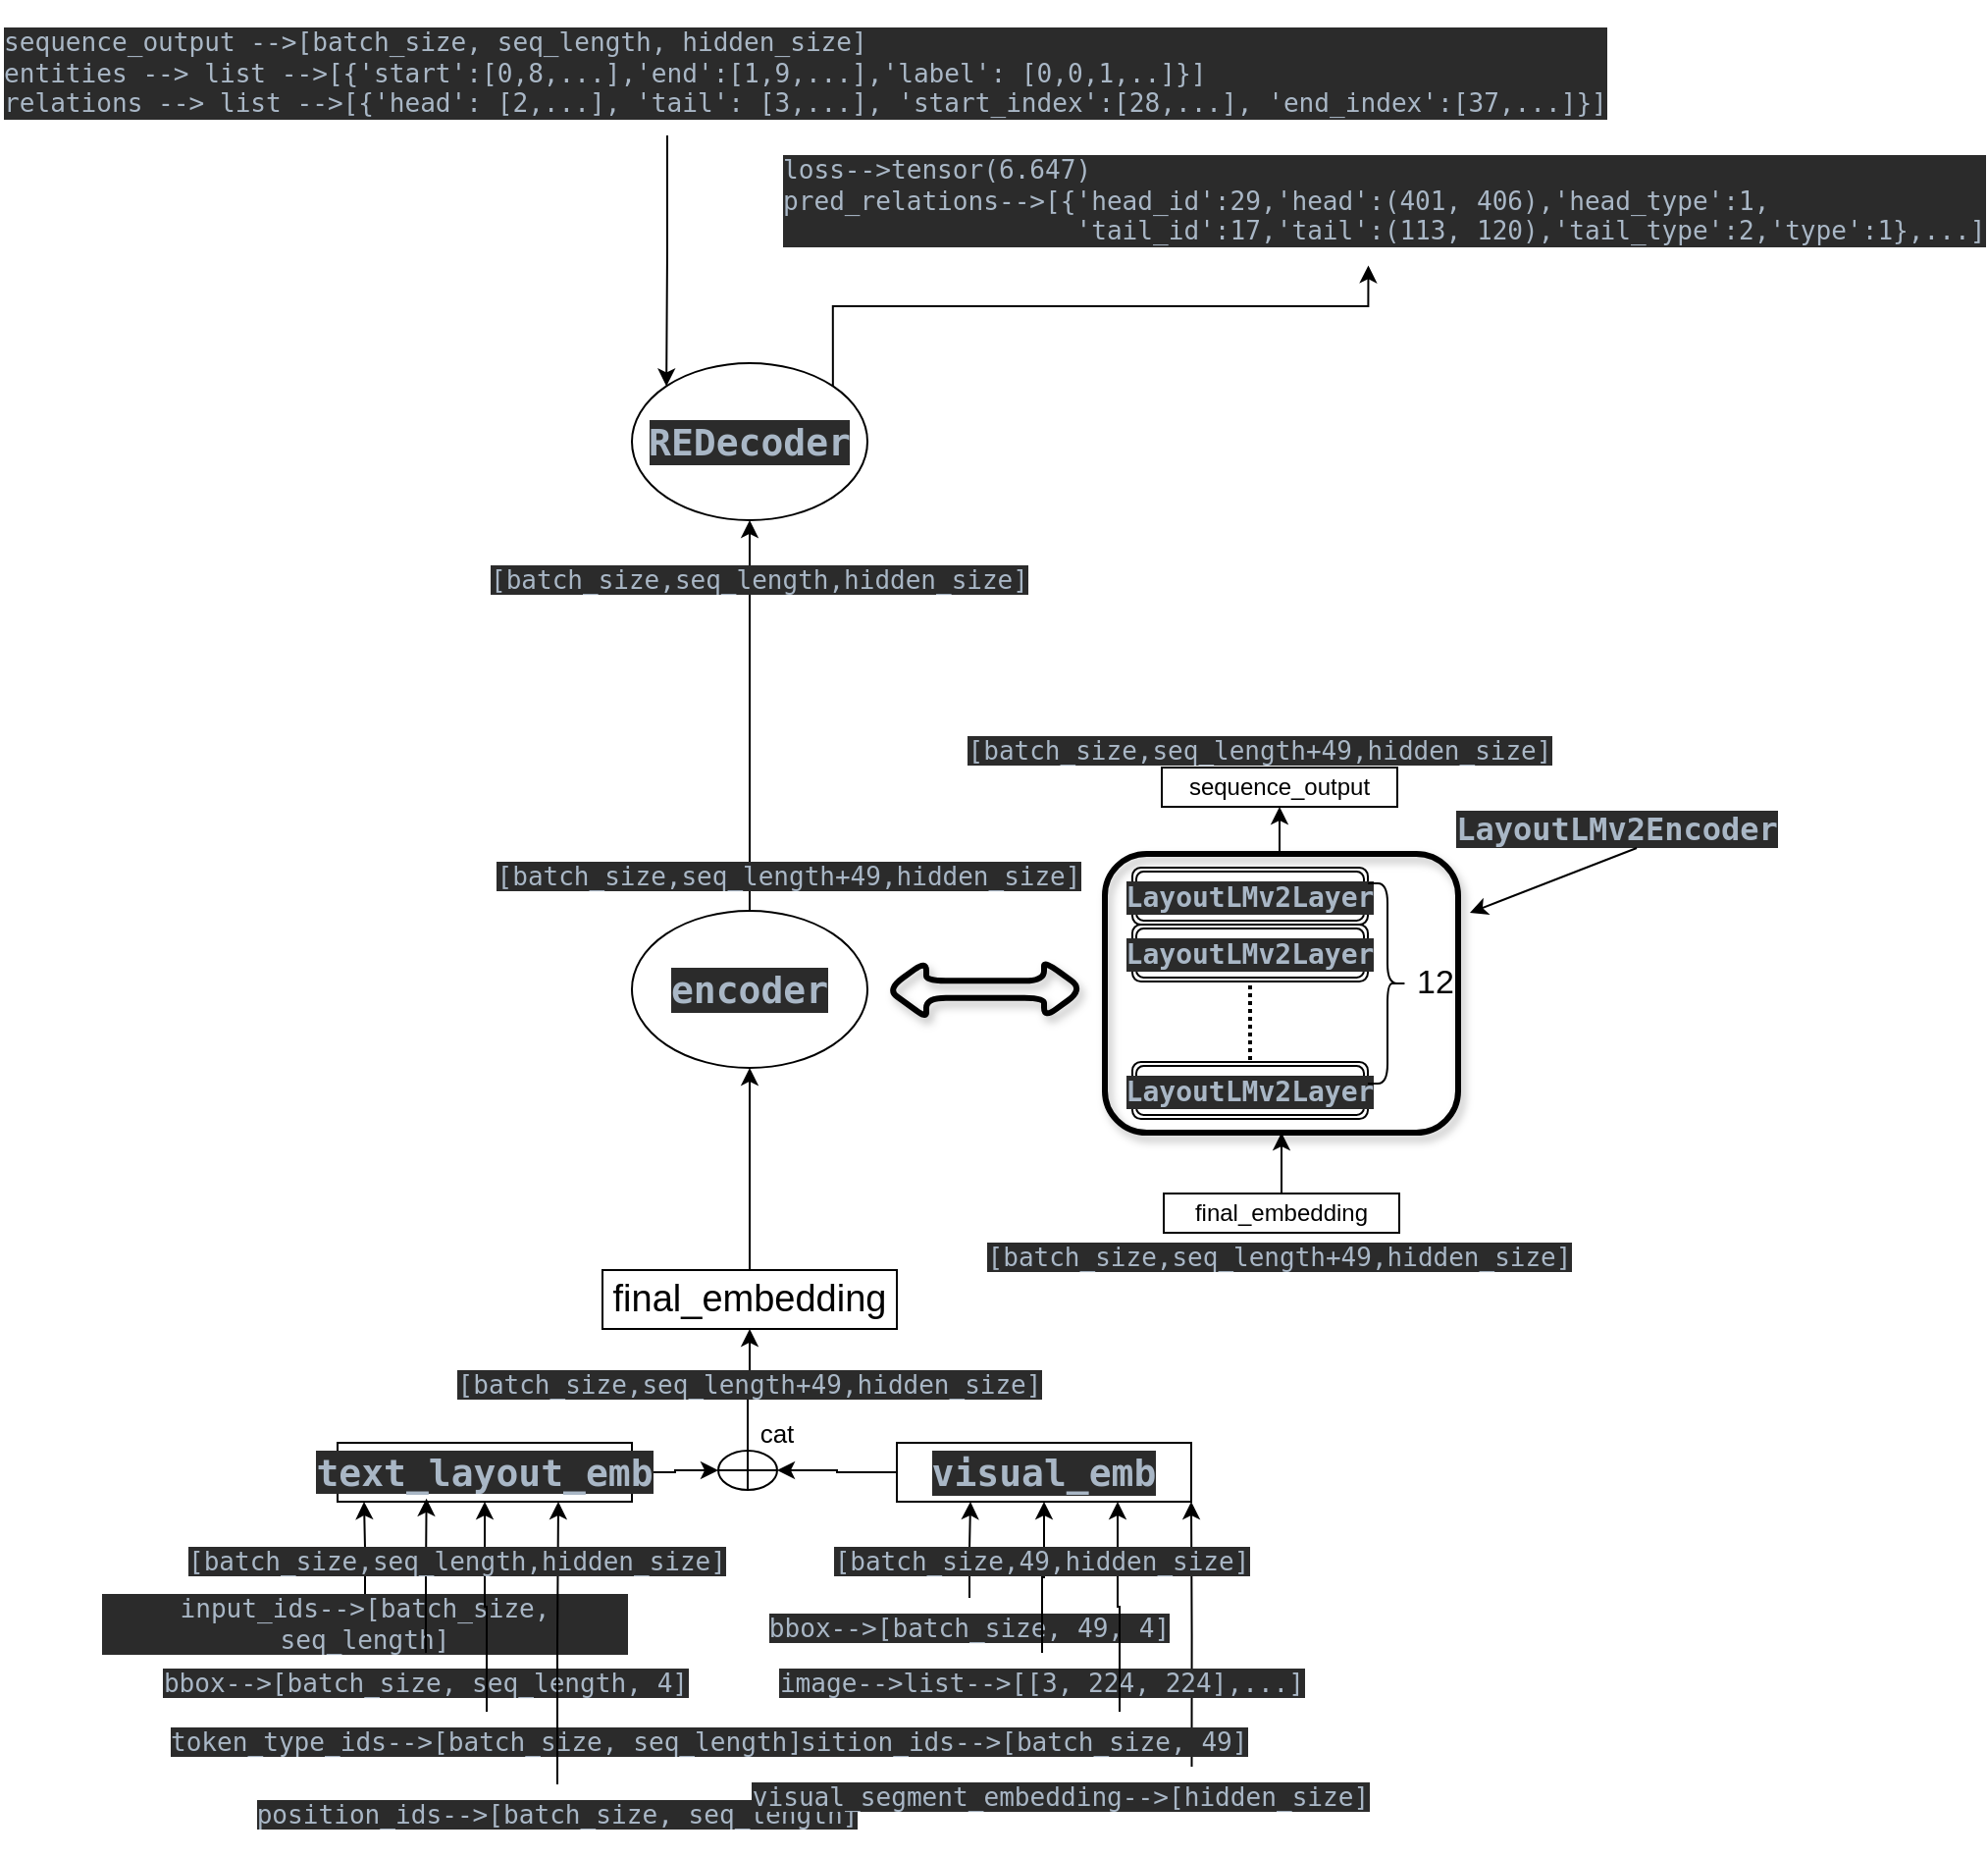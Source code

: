 <mxfile version="16.5.2" type="github">
  <diagram id="-aN5s4NuG4AfuPkyMjM2" name="第 1 页">
    <mxGraphModel dx="1117" dy="669" grid="1" gridSize="10" guides="1" tooltips="1" connect="1" arrows="1" fold="1" page="1" pageScale="1" pageWidth="827" pageHeight="1169" math="0" shadow="0">
      <root>
        <mxCell id="0" />
        <mxCell id="1" parent="0" />
        <mxCell id="e8mMAGKtb8gV0RsEyelg-53" style="edgeStyle=orthogonalEdgeStyle;rounded=0;orthogonalLoop=1;jettySize=auto;html=1;exitX=0.75;exitY=0;exitDx=0;exitDy=0;entryX=1;entryY=1;entryDx=0;entryDy=0;fontSize=13;" parent="1" source="e8mMAGKtb8gV0RsEyelg-52" target="e8mMAGKtb8gV0RsEyelg-27" edge="1">
          <mxGeometry relative="1" as="geometry" />
        </mxCell>
        <mxCell id="e8mMAGKtb8gV0RsEyelg-39" value="&lt;pre style=&quot;background-color: #2b2b2b ; color: #a9b7c6 ; font-family: &amp;#34;jetbrains mono&amp;#34; , monospace ; font-size: 9.8pt&quot;&gt;&lt;span style=&quot;font-family: &amp;#34;jetbrains mono&amp;#34; , monospace ; font-size: 9.8pt&quot;&gt;position_ids&lt;/span&gt;--&amp;gt;[&lt;span style=&quot;font-size: 9.8pt&quot;&gt;batch_size, 49]&lt;/span&gt;&lt;/pre&gt;" style="text;html=1;strokeColor=none;fillColor=none;align=center;verticalAlign=middle;whiteSpace=wrap;rounded=0;fontSize=19;flipV=1;flipH=0;" parent="1" vertex="1">
          <mxGeometry x="419" y="887" width="226" height="30" as="geometry" />
        </mxCell>
        <mxCell id="e8mMAGKtb8gV0RsEyelg-40" value="&lt;pre style=&quot;background-color: #2b2b2b ; color: #a9b7c6 ; font-family: &amp;#34;jetbrains mono&amp;#34; , monospace ; font-size: 9.8pt&quot;&gt;image--&amp;gt;list--&amp;gt;[[3, 224, 224],...]&lt;/pre&gt;" style="text;html=1;strokeColor=none;fillColor=none;align=center;verticalAlign=middle;whiteSpace=wrap;rounded=0;fontSize=19;flipV=1;flipH=0;" parent="1" vertex="1">
          <mxGeometry x="414" y="857" width="270" height="30" as="geometry" />
        </mxCell>
        <mxCell id="e8mMAGKtb8gV0RsEyelg-41" value="&lt;pre style=&quot;background-color: #2b2b2b ; color: #a9b7c6 ; font-family: &amp;#34;jetbrains mono&amp;#34; , monospace ; font-size: 9.8pt&quot;&gt;bbox--&amp;gt;[&lt;span style=&quot;font-size: 9.8pt ; white-space: normal&quot;&gt;batch_size, 49, 4]&lt;/span&gt;&lt;/pre&gt;" style="text;html=1;strokeColor=none;fillColor=none;align=center;verticalAlign=middle;whiteSpace=wrap;rounded=0;fontSize=19;flipV=1;flipH=0;" parent="1" vertex="1">
          <mxGeometry x="377" y="829" width="270" height="30" as="geometry" />
        </mxCell>
        <mxCell id="e8mMAGKtb8gV0RsEyelg-23" style="edgeStyle=orthogonalEdgeStyle;rounded=0;orthogonalLoop=1;jettySize=auto;html=1;exitX=1;exitY=0;exitDx=0;exitDy=0;entryX=0.583;entryY=1.164;entryDx=0;entryDy=0;entryPerimeter=0;fontSize=19;" parent="1" source="e8mMAGKtb8gV0RsEyelg-1" target="e8mMAGKtb8gV0RsEyelg-19" edge="1">
          <mxGeometry relative="1" as="geometry" />
        </mxCell>
        <mxCell id="e8mMAGKtb8gV0RsEyelg-1" value="&lt;pre style=&quot;background-color: rgb(43 , 43 , 43) ; color: rgb(169 , 183 , 198) ; font-family: &amp;#34;jetbrains mono&amp;#34; , monospace&quot;&gt;&lt;font style=&quot;font-size: 19px&quot;&gt;&lt;b&gt;REDecoder&lt;/b&gt;&lt;/font&gt;&lt;/pre&gt;" style="ellipse;whiteSpace=wrap;html=1;" parent="1" vertex="1">
          <mxGeometry x="340" y="200" width="120" height="80" as="geometry" />
        </mxCell>
        <mxCell id="e8mMAGKtb8gV0RsEyelg-18" style="edgeStyle=orthogonalEdgeStyle;rounded=0;orthogonalLoop=1;jettySize=auto;html=1;exitX=0.5;exitY=1;exitDx=0;exitDy=0;entryX=0;entryY=0;entryDx=0;entryDy=0;fontSize=19;" parent="1" source="e8mMAGKtb8gV0RsEyelg-13" target="e8mMAGKtb8gV0RsEyelg-1" edge="1">
          <mxGeometry relative="1" as="geometry" />
        </mxCell>
        <mxCell id="e8mMAGKtb8gV0RsEyelg-13" value="&lt;pre style=&quot;background-color: #2b2b2b ; color: #a9b7c6 ; font-family: &amp;#34;jetbrains mono&amp;#34; , monospace ; font-size: 9.8pt&quot;&gt;sequence_output --&amp;gt;[batch_size, seq_length, hidden_size]&lt;br&gt;entities --&amp;gt; list --&amp;gt;[{&#39;start&#39;:[0,8,...],&#39;end&#39;:[1,9,...],&#39;label&#39;: [0,0,1,..]}] &lt;br&gt;relations --&amp;gt; list --&amp;gt;[{&#39;head&#39;: [2,...], &#39;tail&#39;: [3,...], &#39;start_index&#39;:[28,...], &#39;end_index&#39;:[37,...]}]&lt;/pre&gt;" style="text;html=1;strokeColor=none;fillColor=none;align=left;verticalAlign=middle;whiteSpace=wrap;rounded=0;fontSize=19;horizontal=1;" parent="1" vertex="1">
          <mxGeometry x="18" y="20" width="680" height="64" as="geometry" />
        </mxCell>
        <mxCell id="e8mMAGKtb8gV0RsEyelg-19" value="&lt;pre style=&quot;background-color: #2b2b2b ; color: #a9b7c6 ; font-family: &amp;#34;jetbrains mono&amp;#34; , monospace ; font-size: 9.8pt&quot;&gt;&lt;pre style=&quot;font-family: &amp;#34;jetbrains mono&amp;#34; , monospace ; font-size: 9.8pt&quot;&gt;loss--&amp;gt;tensor(6.647)&lt;br&gt;pred_relations--&amp;gt;[{&#39;head_id&#39;:29,&#39;head&#39;:(401, 406),&#39;head_type&#39;:1,&lt;br&gt;                   &#39;tail_id&#39;:17,&#39;tail&#39;:(113, 120),&#39;tail_type&#39;:2,&#39;type&#39;:1},...]&lt;br&gt;&lt;/pre&gt;&lt;/pre&gt;" style="text;html=1;strokeColor=none;fillColor=none;align=left;verticalAlign=middle;whiteSpace=wrap;rounded=0;fontSize=19;horizontal=1;" parent="1" vertex="1">
          <mxGeometry x="415" y="92" width="515" height="50" as="geometry" />
        </mxCell>
        <mxCell id="e8mMAGKtb8gV0RsEyelg-74" style="edgeStyle=orthogonalEdgeStyle;rounded=0;orthogonalLoop=1;jettySize=auto;html=1;exitX=0.5;exitY=0;exitDx=0;exitDy=0;entryX=0.5;entryY=1;entryDx=0;entryDy=0;fontSize=17;" parent="1" source="e8mMAGKtb8gV0RsEyelg-24" target="e8mMAGKtb8gV0RsEyelg-1" edge="1">
          <mxGeometry relative="1" as="geometry" />
        </mxCell>
        <mxCell id="e8mMAGKtb8gV0RsEyelg-24" value="&lt;pre style=&quot;background-color: rgb(43 , 43 , 43) ; color: rgb(169 , 183 , 198) ; font-family: &amp;#34;jetbrains mono&amp;#34; , monospace&quot;&gt;&lt;b&gt;&lt;font style=&quot;font-size: 19px&quot;&gt;encoder&lt;/font&gt;&lt;/b&gt;&lt;/pre&gt;" style="ellipse;whiteSpace=wrap;html=1;fontSize=19;" parent="1" vertex="1">
          <mxGeometry x="340" y="479" width="120" height="80" as="geometry" />
        </mxCell>
        <mxCell id="e8mMAGKtb8gV0RsEyelg-60" style="edgeStyle=orthogonalEdgeStyle;rounded=0;orthogonalLoop=1;jettySize=auto;html=1;exitX=0.5;exitY=0;exitDx=0;exitDy=0;entryX=0.5;entryY=1;entryDx=0;entryDy=0;fontSize=13;" parent="1" source="e8mMAGKtb8gV0RsEyelg-25" target="e8mMAGKtb8gV0RsEyelg-24" edge="1">
          <mxGeometry relative="1" as="geometry" />
        </mxCell>
        <mxCell id="e8mMAGKtb8gV0RsEyelg-25" value="final_embedding" style="rounded=0;whiteSpace=wrap;html=1;fontSize=19;" parent="1" vertex="1">
          <mxGeometry x="325" y="662" width="150" height="30" as="geometry" />
        </mxCell>
        <mxCell id="e8mMAGKtb8gV0RsEyelg-56" style="edgeStyle=orthogonalEdgeStyle;rounded=0;orthogonalLoop=1;jettySize=auto;html=1;exitX=1;exitY=0.5;exitDx=0;exitDy=0;entryX=0;entryY=0.5;entryDx=0;entryDy=0;fontSize=13;" parent="1" source="e8mMAGKtb8gV0RsEyelg-26" target="e8mMAGKtb8gV0RsEyelg-54" edge="1">
          <mxGeometry relative="1" as="geometry" />
        </mxCell>
        <mxCell id="e8mMAGKtb8gV0RsEyelg-26" value="&lt;b&gt;&lt;span style=&quot;background-color: rgb(43 , 43 , 43) ; color: rgb(169 , 183 , 198) ; font-family: &amp;#34;jetbrains mono&amp;#34; , monospace&quot;&gt;&lt;font style=&quot;font-size: 19px&quot;&gt;text_layout_emb&lt;/font&gt;&lt;/span&gt;&lt;/b&gt;" style="rounded=0;whiteSpace=wrap;html=1;fontSize=19;" parent="1" vertex="1">
          <mxGeometry x="190" y="750" width="150" height="30" as="geometry" />
        </mxCell>
        <mxCell id="e8mMAGKtb8gV0RsEyelg-55" style="edgeStyle=orthogonalEdgeStyle;rounded=0;orthogonalLoop=1;jettySize=auto;html=1;exitX=0;exitY=0.5;exitDx=0;exitDy=0;entryX=1;entryY=0.5;entryDx=0;entryDy=0;fontSize=13;" parent="1" source="e8mMAGKtb8gV0RsEyelg-27" target="e8mMAGKtb8gV0RsEyelg-54" edge="1">
          <mxGeometry relative="1" as="geometry" />
        </mxCell>
        <mxCell id="e8mMAGKtb8gV0RsEyelg-27" value="&lt;pre style=&quot;background-color: rgb(43 , 43 , 43) ; color: rgb(169 , 183 , 198) ; font-family: &amp;#34;jetbrains mono&amp;#34; , monospace&quot;&gt;&lt;b&gt;visual_emb&lt;/b&gt;&lt;/pre&gt;" style="rounded=0;whiteSpace=wrap;html=1;fontSize=19;" parent="1" vertex="1">
          <mxGeometry x="475" y="750" width="150" height="30" as="geometry" />
        </mxCell>
        <mxCell id="e8mMAGKtb8gV0RsEyelg-32" style="edgeStyle=orthogonalEdgeStyle;rounded=0;orthogonalLoop=1;jettySize=auto;html=1;exitX=0.5;exitY=0;exitDx=0;exitDy=0;entryX=0.09;entryY=1;entryDx=0;entryDy=0;entryPerimeter=0;fontSize=19;" parent="1" source="e8mMAGKtb8gV0RsEyelg-28" target="e8mMAGKtb8gV0RsEyelg-26" edge="1">
          <mxGeometry relative="1" as="geometry" />
        </mxCell>
        <mxCell id="e8mMAGKtb8gV0RsEyelg-28" value="&lt;pre style=&quot;background-color: #2b2b2b ; color: #a9b7c6 ; font-family: &amp;#34;jetbrains mono&amp;#34; , monospace ; font-size: 9.8pt&quot;&gt;input_ids--&amp;gt;[&lt;span style=&quot;font-size: 9.8pt ; white-space: normal&quot;&gt;batch_size, seq_length]&lt;/span&gt;&lt;/pre&gt;" style="text;html=1;strokeColor=none;fillColor=none;align=center;verticalAlign=middle;whiteSpace=wrap;rounded=0;fontSize=19;flipV=1;flipH=0;" parent="1" vertex="1">
          <mxGeometry x="69" y="827" width="270" height="30" as="geometry" />
        </mxCell>
        <mxCell id="e8mMAGKtb8gV0RsEyelg-33" style="edgeStyle=orthogonalEdgeStyle;rounded=0;orthogonalLoop=1;jettySize=auto;html=1;exitX=0.5;exitY=0;exitDx=0;exitDy=0;entryX=0.302;entryY=0.947;entryDx=0;entryDy=0;entryPerimeter=0;fontSize=19;" parent="1" source="e8mMAGKtb8gV0RsEyelg-29" target="e8mMAGKtb8gV0RsEyelg-26" edge="1">
          <mxGeometry relative="1" as="geometry" />
        </mxCell>
        <mxCell id="e8mMAGKtb8gV0RsEyelg-29" value="&lt;pre style=&quot;background-color: #2b2b2b ; color: #a9b7c6 ; font-family: &amp;#34;jetbrains mono&amp;#34; , monospace ; font-size: 9.8pt&quot;&gt;bbox--&amp;gt;[&lt;span style=&quot;font-size: 9.8pt ; white-space: normal&quot;&gt;batch_size, seq_length, 4]&lt;/span&gt;&lt;/pre&gt;" style="text;html=1;strokeColor=none;fillColor=none;align=center;verticalAlign=middle;whiteSpace=wrap;rounded=0;fontSize=19;flipV=1;flipH=0;" parent="1" vertex="1">
          <mxGeometry x="100" y="857" width="270" height="30" as="geometry" />
        </mxCell>
        <mxCell id="e8mMAGKtb8gV0RsEyelg-34" style="edgeStyle=orthogonalEdgeStyle;rounded=0;orthogonalLoop=1;jettySize=auto;html=1;exitX=0.5;exitY=0;exitDx=0;exitDy=0;entryX=0.5;entryY=1;entryDx=0;entryDy=0;fontSize=19;" parent="1" source="e8mMAGKtb8gV0RsEyelg-30" target="e8mMAGKtb8gV0RsEyelg-26" edge="1">
          <mxGeometry relative="1" as="geometry" />
        </mxCell>
        <mxCell id="e8mMAGKtb8gV0RsEyelg-30" value="&lt;pre style=&quot;background-color: #2b2b2b ; color: #a9b7c6 ; font-family: &amp;#34;jetbrains mono&amp;#34; , monospace ; font-size: 9.8pt&quot;&gt;&lt;span style=&quot;font-family: &amp;#34;jetbrains mono&amp;#34; , monospace ; font-size: 9.8pt&quot;&gt;token_type_ids&lt;/span&gt;--&amp;gt;[&lt;span style=&quot;font-size: 9.8pt&quot;&gt;batch_size, seq_length]&lt;/span&gt;&lt;/pre&gt;" style="text;html=1;strokeColor=none;fillColor=none;align=center;verticalAlign=middle;whiteSpace=wrap;rounded=0;fontSize=19;flipV=1;flipH=0;" parent="1" vertex="1">
          <mxGeometry x="131" y="887" width="270" height="30" as="geometry" />
        </mxCell>
        <mxCell id="e8mMAGKtb8gV0RsEyelg-35" style="edgeStyle=orthogonalEdgeStyle;rounded=0;orthogonalLoop=1;jettySize=auto;html=1;exitX=0.5;exitY=0;exitDx=0;exitDy=0;entryX=0.75;entryY=1;entryDx=0;entryDy=0;fontSize=19;" parent="1" source="e8mMAGKtb8gV0RsEyelg-31" target="e8mMAGKtb8gV0RsEyelg-26" edge="1">
          <mxGeometry relative="1" as="geometry" />
        </mxCell>
        <mxCell id="e8mMAGKtb8gV0RsEyelg-31" value="&lt;pre style=&quot;background-color: #2b2b2b ; color: #a9b7c6 ; font-family: &amp;#34;jetbrains mono&amp;#34; , monospace ; font-size: 9.8pt&quot;&gt;&lt;span style=&quot;font-family: &amp;#34;jetbrains mono&amp;#34; , monospace ; font-size: 9.8pt&quot;&gt;position_ids&lt;/span&gt;--&amp;gt;[&lt;span style=&quot;font-size: 9.8pt&quot;&gt;batch_size, seq_length]&lt;/span&gt;&lt;/pre&gt;" style="text;html=1;strokeColor=none;fillColor=none;align=center;verticalAlign=middle;whiteSpace=wrap;rounded=0;fontSize=19;flipV=1;flipH=0;" parent="1" vertex="1">
          <mxGeometry x="167" y="924" width="270" height="30" as="geometry" />
        </mxCell>
        <mxCell id="e8mMAGKtb8gV0RsEyelg-37" value="&lt;span style=&quot;color: rgb(169 , 183 , 198) ; font-family: &amp;#34;jetbrains mono&amp;#34; , monospace ; background-color: rgb(43 , 43 , 43)&quot;&gt;[batch_size,seq_length,hidden_size]&lt;/span&gt;" style="text;html=1;strokeColor=none;fillColor=none;align=center;verticalAlign=middle;whiteSpace=wrap;rounded=0;fontSize=13;" parent="1" vertex="1">
          <mxGeometry x="131" y="800" width="240" height="20" as="geometry" />
        </mxCell>
        <mxCell id="e8mMAGKtb8gV0RsEyelg-50" style="edgeStyle=orthogonalEdgeStyle;rounded=0;orthogonalLoop=1;jettySize=auto;html=1;exitX=0.75;exitY=0;exitDx=0;exitDy=0;entryX=0.75;entryY=1;entryDx=0;entryDy=0;fontSize=13;" parent="1" source="e8mMAGKtb8gV0RsEyelg-39" target="e8mMAGKtb8gV0RsEyelg-27" edge="1">
          <mxGeometry relative="1" as="geometry" />
        </mxCell>
        <mxCell id="e8mMAGKtb8gV0RsEyelg-48" style="edgeStyle=orthogonalEdgeStyle;rounded=0;orthogonalLoop=1;jettySize=auto;html=1;exitX=0.5;exitY=0;exitDx=0;exitDy=0;entryX=0.5;entryY=1;entryDx=0;entryDy=0;fontSize=13;" parent="1" source="e8mMAGKtb8gV0RsEyelg-40" target="e8mMAGKtb8gV0RsEyelg-27" edge="1">
          <mxGeometry relative="1" as="geometry" />
        </mxCell>
        <mxCell id="e8mMAGKtb8gV0RsEyelg-46" style="edgeStyle=orthogonalEdgeStyle;rounded=0;orthogonalLoop=1;jettySize=auto;html=1;exitX=0.5;exitY=0;exitDx=0;exitDy=0;entryX=0.25;entryY=1;entryDx=0;entryDy=0;fontSize=13;" parent="1" source="e8mMAGKtb8gV0RsEyelg-41" target="e8mMAGKtb8gV0RsEyelg-27" edge="1">
          <mxGeometry relative="1" as="geometry" />
        </mxCell>
        <mxCell id="e8mMAGKtb8gV0RsEyelg-38" value="&lt;span style=&quot;color: rgb(169 , 183 , 198) ; font-family: &amp;#34;jetbrains mono&amp;#34; , monospace ; background-color: rgb(43 , 43 , 43)&quot;&gt;[batch_size,49,hidden_size]&lt;/span&gt;" style="text;html=1;strokeColor=none;fillColor=none;align=center;verticalAlign=middle;whiteSpace=wrap;rounded=0;fontSize=13;" parent="1" vertex="1">
          <mxGeometry x="429" y="800" width="240" height="20" as="geometry" />
        </mxCell>
        <mxCell id="e8mMAGKtb8gV0RsEyelg-52" value="&lt;pre style=&quot;background-color: #2b2b2b ; color: #a9b7c6 ; font-family: &amp;#34;jetbrains mono&amp;#34; , monospace ; font-size: 9.8pt&quot;&gt;&lt;span style=&quot;font-family: &amp;#34;jetbrains mono&amp;#34; , monospace ; font-size: 9.8pt&quot;&gt;visual_segment_embedding&lt;/span&gt;--&amp;gt;[hidden_size&lt;span style=&quot;font-size: 9.8pt&quot;&gt;]&lt;/span&gt;&lt;/pre&gt;" style="text;html=1;strokeColor=none;fillColor=none;align=center;verticalAlign=middle;whiteSpace=wrap;rounded=0;fontSize=19;flipV=1;flipH=0;" parent="1" vertex="1">
          <mxGeometry x="425" y="915" width="267" height="30" as="geometry" />
        </mxCell>
        <mxCell id="e8mMAGKtb8gV0RsEyelg-57" style="edgeStyle=orthogonalEdgeStyle;rounded=0;orthogonalLoop=1;jettySize=auto;html=1;exitX=0.5;exitY=0;exitDx=0;exitDy=0;entryX=0.5;entryY=1;entryDx=0;entryDy=0;fontSize=13;" parent="1" source="e8mMAGKtb8gV0RsEyelg-54" target="e8mMAGKtb8gV0RsEyelg-25" edge="1">
          <mxGeometry relative="1" as="geometry" />
        </mxCell>
        <mxCell id="e8mMAGKtb8gV0RsEyelg-54" value="" style="shape=orEllipse;perimeter=ellipsePerimeter;whiteSpace=wrap;html=1;backgroundOutline=1;fontSize=13;" parent="1" vertex="1">
          <mxGeometry x="384" y="754" width="30" height="20" as="geometry" />
        </mxCell>
        <mxCell id="e8mMAGKtb8gV0RsEyelg-58" value="cat" style="text;html=1;strokeColor=none;fillColor=none;align=center;verticalAlign=middle;whiteSpace=wrap;rounded=0;fontSize=13;" parent="1" vertex="1">
          <mxGeometry x="384" y="730" width="60" height="30" as="geometry" />
        </mxCell>
        <mxCell id="e8mMAGKtb8gV0RsEyelg-59" value="&lt;span style=&quot;color: rgb(169 , 183 , 198) ; font-family: &amp;#34;jetbrains mono&amp;#34; , monospace ; background-color: rgb(43 , 43 , 43)&quot;&gt;[batch_size,seq_length+49,hidden_size]&lt;/span&gt;" style="text;html=1;strokeColor=none;fillColor=none;align=center;verticalAlign=middle;whiteSpace=wrap;rounded=0;fontSize=13;" parent="1" vertex="1">
          <mxGeometry x="280" y="710" width="240" height="20" as="geometry" />
        </mxCell>
        <mxCell id="e8mMAGKtb8gV0RsEyelg-72" value="" style="group" parent="1" vertex="1" connectable="0">
          <mxGeometry x="581" y="450" width="183" height="142" as="geometry" />
        </mxCell>
        <mxCell id="e8mMAGKtb8gV0RsEyelg-63" value="&lt;pre style=&quot;background-color: rgb(43 , 43 , 43) ; color: rgb(169 , 183 , 198) ; font-family: &amp;#34;jetbrains mono&amp;#34; , monospace&quot;&gt;&lt;font style=&quot;font-size: 14px&quot;&gt;&lt;b&gt;LayoutLMv2Layer&lt;/b&gt;&lt;/font&gt;&lt;/pre&gt;" style="shape=ext;double=1;rounded=1;whiteSpace=wrap;html=1;fontSize=13;" parent="e8mMAGKtb8gV0RsEyelg-72" vertex="1">
          <mxGeometry x="14" y="7" width="120" height="29" as="geometry" />
        </mxCell>
        <mxCell id="e8mMAGKtb8gV0RsEyelg-64" value="&lt;pre style=&quot;background-color: rgb(43 , 43 , 43) ; color: rgb(169 , 183 , 198) ; font-family: &amp;#34;jetbrains mono&amp;#34; , monospace&quot;&gt;&lt;font style=&quot;font-size: 14px&quot;&gt;&lt;b&gt;LayoutLMv2Layer&lt;/b&gt;&lt;/font&gt;&lt;/pre&gt;" style="shape=ext;double=1;rounded=1;whiteSpace=wrap;html=1;fontSize=13;" parent="e8mMAGKtb8gV0RsEyelg-72" vertex="1">
          <mxGeometry x="14" y="36" width="120" height="29" as="geometry" />
        </mxCell>
        <mxCell id="e8mMAGKtb8gV0RsEyelg-65" value="&lt;pre style=&quot;background-color: rgb(43 , 43 , 43) ; color: rgb(169 , 183 , 198) ; font-family: &amp;#34;jetbrains mono&amp;#34; , monospace&quot;&gt;&lt;font style=&quot;font-size: 14px&quot;&gt;&lt;b&gt;LayoutLMv2Layer&lt;/b&gt;&lt;/font&gt;&lt;/pre&gt;" style="shape=ext;double=1;rounded=1;whiteSpace=wrap;html=1;fontSize=13;" parent="e8mMAGKtb8gV0RsEyelg-72" vertex="1">
          <mxGeometry x="14" y="106" width="120" height="29" as="geometry" />
        </mxCell>
        <mxCell id="e8mMAGKtb8gV0RsEyelg-66" value="" style="shape=curlyBracket;whiteSpace=wrap;html=1;rounded=1;flipH=1;fontSize=14;size=0.5;" parent="e8mMAGKtb8gV0RsEyelg-72" vertex="1">
          <mxGeometry x="134" y="15" width="20" height="102" as="geometry" />
        </mxCell>
        <mxCell id="e8mMAGKtb8gV0RsEyelg-67" value="&lt;span style=&quot;font-weight: normal&quot;&gt;&lt;font style=&quot;font-size: 17px&quot;&gt;12&lt;/font&gt;&lt;/span&gt;" style="text;strokeColor=none;fillColor=none;html=1;fontSize=24;fontStyle=1;verticalAlign=middle;align=center;" parent="e8mMAGKtb8gV0RsEyelg-72" vertex="1">
          <mxGeometry x="153" y="48" width="30" height="30" as="geometry" />
        </mxCell>
        <mxCell id="e8mMAGKtb8gV0RsEyelg-68" value="" style="line;strokeWidth=2;direction=south;html=1;fontSize=17;dashed=1;dashPattern=1 1;" parent="e8mMAGKtb8gV0RsEyelg-72" vertex="1">
          <mxGeometry x="69" y="67" width="10" height="39" as="geometry" />
        </mxCell>
        <mxCell id="e8mMAGKtb8gV0RsEyelg-71" value="" style="rounded=1;whiteSpace=wrap;html=1;fontSize=17;shadow=1;fillColor=none;glass=0;strokeWidth=3;" parent="e8mMAGKtb8gV0RsEyelg-72" vertex="1">
          <mxGeometry width="180" height="142" as="geometry" />
        </mxCell>
        <mxCell id="e8mMAGKtb8gV0RsEyelg-73" value="" style="shape=doubleArrow;whiteSpace=wrap;html=1;rounded=1;shadow=1;glass=0;fontSize=17;strokeWidth=3;fillColor=none;" parent="1" vertex="1">
          <mxGeometry x="470" y="504.5" width="100" height="29" as="geometry" />
        </mxCell>
        <mxCell id="UaotIYFJICX15_dpmTKC-5" value="&lt;span style=&quot;color: rgb(169 , 183 , 198) ; font-family: &amp;#34;jetbrains mono&amp;#34; , monospace ; background-color: rgb(43 , 43 , 43)&quot;&gt;[batch_size,seq_length+49,hidden_size]&lt;/span&gt;" style="text;html=1;strokeColor=none;fillColor=none;align=center;verticalAlign=middle;whiteSpace=wrap;rounded=0;fontSize=13;" vertex="1" parent="1">
          <mxGeometry x="540" y="387" width="240" height="20" as="geometry" />
        </mxCell>
        <mxCell id="UaotIYFJICX15_dpmTKC-6" value="&lt;span&gt;sequence_output&lt;/span&gt;" style="rounded=0;whiteSpace=wrap;html=1;" vertex="1" parent="1">
          <mxGeometry x="610" y="406" width="120" height="20" as="geometry" />
        </mxCell>
        <mxCell id="UaotIYFJICX15_dpmTKC-8" value="&lt;span style=&quot;color: rgb(169 , 183 , 198) ; font-family: &amp;#34;jetbrains mono&amp;#34; , monospace ; background-color: rgb(43 , 43 , 43)&quot;&gt;[batch_size,seq_length+49,hidden_size]&lt;/span&gt;" style="text;html=1;strokeColor=none;fillColor=none;align=center;verticalAlign=middle;whiteSpace=wrap;rounded=0;fontSize=13;" vertex="1" parent="1">
          <mxGeometry x="550" y="645" width="240" height="20" as="geometry" />
        </mxCell>
        <mxCell id="UaotIYFJICX15_dpmTKC-11" style="edgeStyle=orthogonalEdgeStyle;rounded=0;orthogonalLoop=1;jettySize=auto;html=1;exitX=0.5;exitY=0;exitDx=0;exitDy=0;entryX=0.5;entryY=1;entryDx=0;entryDy=0;fontSize=12;" edge="1" parent="1" source="UaotIYFJICX15_dpmTKC-9" target="e8mMAGKtb8gV0RsEyelg-71">
          <mxGeometry relative="1" as="geometry" />
        </mxCell>
        <mxCell id="UaotIYFJICX15_dpmTKC-9" value="final_embedding" style="rounded=0;whiteSpace=wrap;html=1;" vertex="1" parent="1">
          <mxGeometry x="611" y="623" width="120" height="20" as="geometry" />
        </mxCell>
        <mxCell id="UaotIYFJICX15_dpmTKC-12" style="edgeStyle=orthogonalEdgeStyle;rounded=0;orthogonalLoop=1;jettySize=auto;html=1;exitX=0.5;exitY=0;exitDx=0;exitDy=0;entryX=0.5;entryY=1;entryDx=0;entryDy=0;fontSize=12;" edge="1" parent="1" source="e8mMAGKtb8gV0RsEyelg-71" target="UaotIYFJICX15_dpmTKC-6">
          <mxGeometry relative="1" as="geometry" />
        </mxCell>
        <mxCell id="UaotIYFJICX15_dpmTKC-13" value="&lt;span style=&quot;color: rgb(169 , 183 , 198) ; font-family: &amp;#34;jetbrains mono&amp;#34; , monospace ; background-color: rgb(43 , 43 , 43)&quot;&gt;[batch_size,seq_length+49,hidden_size]&lt;/span&gt;" style="text;html=1;strokeColor=none;fillColor=none;align=center;verticalAlign=middle;whiteSpace=wrap;rounded=0;fontSize=13;" vertex="1" parent="1">
          <mxGeometry x="300" y="451" width="240" height="20" as="geometry" />
        </mxCell>
        <mxCell id="UaotIYFJICX15_dpmTKC-14" value="&lt;pre style=&quot;background-color: rgb(43 , 43 , 43) ; color: rgb(169 , 183 , 198) ; font-family: &amp;#34;jetbrains mono&amp;#34; , monospace&quot;&gt;&lt;b&gt;&lt;font style=&quot;font-size: 16px&quot;&gt;LayoutLMv2Encoder&lt;/font&gt;&lt;/b&gt;&lt;/pre&gt;" style="text;html=1;strokeColor=none;fillColor=none;align=center;verticalAlign=middle;whiteSpace=wrap;rounded=0;fontSize=12;" vertex="1" parent="1">
          <mxGeometry x="767" y="422" width="150" height="30" as="geometry" />
        </mxCell>
        <mxCell id="UaotIYFJICX15_dpmTKC-16" value="" style="endArrow=classic;html=1;rounded=0;fontSize=16;exitX=0.5;exitY=1;exitDx=0;exitDy=0;" edge="1" parent="1">
          <mxGeometry width="50" height="50" relative="1" as="geometry">
            <mxPoint x="852" y="447" as="sourcePoint" />
            <mxPoint x="767" y="480" as="targetPoint" />
          </mxGeometry>
        </mxCell>
        <mxCell id="UaotIYFJICX15_dpmTKC-17" value="&lt;span style=&quot;color: rgb(169 , 183 , 198) ; font-family: &amp;#34;jetbrains mono&amp;#34; , monospace ; background-color: rgb(43 , 43 , 43)&quot;&gt;[batch_size,seq_length,hidden_size]&lt;/span&gt;" style="text;html=1;strokeColor=none;fillColor=none;align=center;verticalAlign=middle;whiteSpace=wrap;rounded=0;fontSize=13;" vertex="1" parent="1">
          <mxGeometry x="285" y="300" width="240" height="20" as="geometry" />
        </mxCell>
      </root>
    </mxGraphModel>
  </diagram>
</mxfile>
